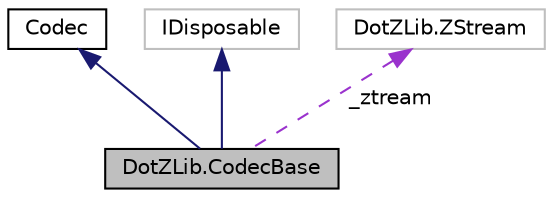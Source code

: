 digraph "DotZLib.CodecBase"
{
  edge [fontname="Helvetica",fontsize="10",labelfontname="Helvetica",labelfontsize="10"];
  node [fontname="Helvetica",fontsize="10",shape=record];
  Node1 [label="DotZLib.CodecBase",height=0.2,width=0.4,color="black", fillcolor="grey75", style="filled", fontcolor="black"];
  Node2 -> Node1 [dir="back",color="midnightblue",fontsize="10",style="solid",fontname="Helvetica"];
  Node2 [label="Codec",height=0.2,width=0.4,color="black", fillcolor="white", style="filled",URL="$interface_dot_z_lib_1_1_codec.html",tooltip="Declares methods and events for implementing compressors/decompressors "];
  Node3 -> Node1 [dir="back",color="midnightblue",fontsize="10",style="solid",fontname="Helvetica"];
  Node3 [label="IDisposable",height=0.2,width=0.4,color="grey75", fillcolor="white", style="filled"];
  Node4 -> Node1 [dir="back",color="darkorchid3",fontsize="10",style="dashed",label=" _ztream" ,fontname="Helvetica"];
  Node4 [label="DotZLib.ZStream",height=0.2,width=0.4,color="grey75", fillcolor="white", style="filled"];
}
